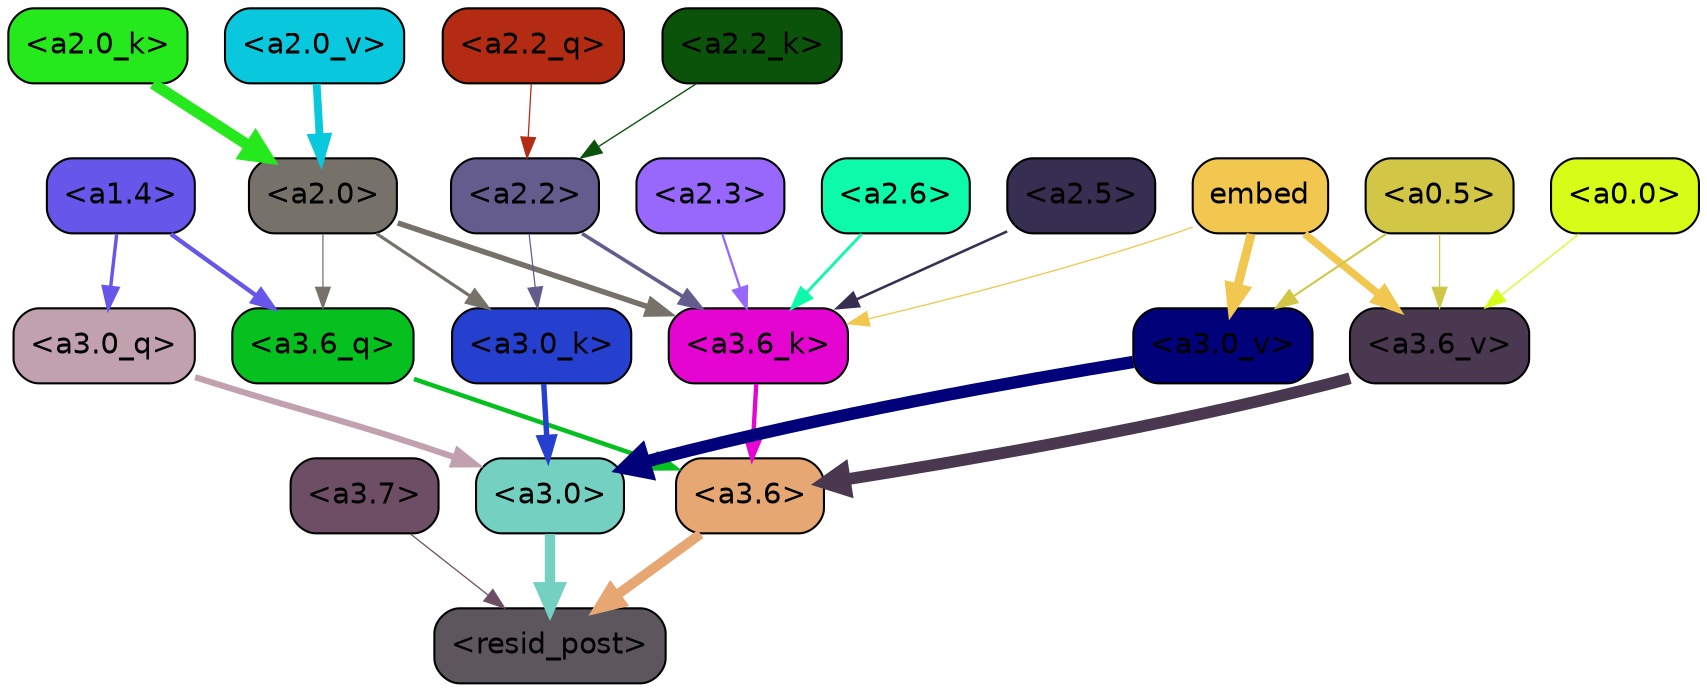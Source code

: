 strict digraph "" {
	graph [bgcolor=transparent,
		layout=dot,
		overlap=false,
		splines=true
	];
	"<a3.7>"	[color=black,
		fillcolor="#6d4e64",
		fontname=Helvetica,
		shape=box,
		style="filled, rounded"];
	"<resid_post>"	[color=black,
		fillcolor="#5d565c",
		fontname=Helvetica,
		shape=box,
		style="filled, rounded"];
	"<a3.7>" -> "<resid_post>"	[color="#6d4e64",
		penwidth=0.6];
	"<a3.6>"	[color=black,
		fillcolor="#e6a772",
		fontname=Helvetica,
		shape=box,
		style="filled, rounded"];
	"<a3.6>" -> "<resid_post>"	[color="#e6a772",
		penwidth=4.748674273490906];
	"<a3.0>"	[color=black,
		fillcolor="#74d0c1",
		fontname=Helvetica,
		shape=box,
		style="filled, rounded"];
	"<a3.0>" -> "<resid_post>"	[color="#74d0c1",
		penwidth=5.004031300544739];
	"<a3.6_q>"	[color=black,
		fillcolor="#05c01f",
		fontname=Helvetica,
		shape=box,
		style="filled, rounded"];
	"<a3.6_q>" -> "<a3.6>"	[color="#05c01f",
		penwidth=2.1656854450702667];
	"<a3.0_q>"	[color=black,
		fillcolor="#c2a1af",
		fontname=Helvetica,
		shape=box,
		style="filled, rounded"];
	"<a3.0_q>" -> "<a3.0>"	[color="#c2a1af",
		penwidth=2.95696559548378];
	"<a3.6_k>"	[color=black,
		fillcolor="#e406d0",
		fontname=Helvetica,
		shape=box,
		style="filled, rounded"];
	"<a3.6_k>" -> "<a3.6>"	[color="#e406d0",
		penwidth=2.086437076330185];
	"<a3.0_k>"	[color=black,
		fillcolor="#253fcf",
		fontname=Helvetica,
		shape=box,
		style="filled, rounded"];
	"<a3.0_k>" -> "<a3.0>"	[color="#253fcf",
		penwidth=2.5988530814647675];
	"<a3.6_v>"	[color=black,
		fillcolor="#4a3851",
		fontname=Helvetica,
		shape=box,
		style="filled, rounded"];
	"<a3.6_v>" -> "<a3.6>"	[color="#4a3851",
		penwidth=5.669987380504608];
	"<a3.0_v>"	[color=black,
		fillcolor="#010279",
		fontname=Helvetica,
		shape=box,
		style="filled, rounded"];
	"<a3.0_v>" -> "<a3.0>"	[color="#010279",
		penwidth=5.9515902400016785];
	"<a2.0>"	[color=black,
		fillcolor="#76726a",
		fontname=Helvetica,
		shape=box,
		style="filled, rounded"];
	"<a2.0>" -> "<a3.6_q>"	[color="#76726a",
		penwidth=0.6];
	"<a2.0>" -> "<a3.6_k>"	[color="#76726a",
		penwidth=2.6423546075820923];
	"<a2.0>" -> "<a3.0_k>"	[color="#76726a",
		penwidth=1.5482127666473389];
	"<a1.4>"	[color=black,
		fillcolor="#6657ea",
		fontname=Helvetica,
		shape=box,
		style="filled, rounded"];
	"<a1.4>" -> "<a3.6_q>"	[color="#6657ea",
		penwidth=2.1035547256469727];
	"<a1.4>" -> "<a3.0_q>"	[color="#6657ea",
		penwidth=1.6541699171066284];
	"<a2.6>"	[color=black,
		fillcolor="#0cfaaa",
		fontname=Helvetica,
		shape=box,
		style="filled, rounded"];
	"<a2.6>" -> "<a3.6_k>"	[color="#0cfaaa",
		penwidth=1.3718644380569458];
	"<a2.5>"	[color=black,
		fillcolor="#362f52",
		fontname=Helvetica,
		shape=box,
		style="filled, rounded"];
	"<a2.5>" -> "<a3.6_k>"	[color="#362f52",
		penwidth=1.231603980064392];
	"<a2.3>"	[color=black,
		fillcolor="#9868fd",
		fontname=Helvetica,
		shape=box,
		style="filled, rounded"];
	"<a2.3>" -> "<a3.6_k>"	[color="#9868fd",
		penwidth=1.1117559671401978];
	"<a2.2>"	[color=black,
		fillcolor="#645c8c",
		fontname=Helvetica,
		shape=box,
		style="filled, rounded"];
	"<a2.2>" -> "<a3.6_k>"	[color="#645c8c",
		penwidth=1.7315057516098022];
	"<a2.2>" -> "<a3.0_k>"	[color="#645c8c",
		penwidth=0.6];
	embed	[color=black,
		fillcolor="#f1c74f",
		fontname=Helvetica,
		shape=box,
		style="filled, rounded"];
	embed -> "<a3.6_k>"	[color="#f1c74f",
		penwidth=0.6229734420776367];
	embed -> "<a3.6_v>"	[color="#f1c74f",
		penwidth=3.56406831741333];
	embed -> "<a3.0_v>"	[color="#f1c74f",
		penwidth=4.293717980384827];
	"<a0.5>"	[color=black,
		fillcolor="#d1c646",
		fontname=Helvetica,
		shape=box,
		style="filled, rounded"];
	"<a0.5>" -> "<a3.6_v>"	[color="#d1c646",
		penwidth=0.6];
	"<a0.5>" -> "<a3.0_v>"	[color="#d1c646",
		penwidth=0.9916514158248901];
	"<a0.0>"	[color=black,
		fillcolor="#d7fc18",
		fontname=Helvetica,
		shape=box,
		style="filled, rounded"];
	"<a0.0>" -> "<a3.6_v>"	[color="#d7fc18",
		penwidth=0.6];
	"<a2.2_q>"	[color=black,
		fillcolor="#b32b13",
		fontname=Helvetica,
		shape=box,
		style="filled, rounded"];
	"<a2.2_q>" -> "<a2.2>"	[color="#b32b13",
		penwidth=0.6068362593650818];
	"<a2.2_k>"	[color=black,
		fillcolor="#0b530a",
		fontname=Helvetica,
		shape=box,
		style="filled, rounded"];
	"<a2.2_k>" -> "<a2.2>"	[color="#0b530a",
		penwidth=0.6648573875427246];
	"<a2.0_k>"	[color=black,
		fillcolor="#25e91d",
		fontname=Helvetica,
		shape=box,
		style="filled, rounded"];
	"<a2.0_k>" -> "<a2.0>"	[color="#25e91d",
		penwidth=5.364346981048584];
	"<a2.0_v>"	[color=black,
		fillcolor="#09c7dd",
		fontname=Helvetica,
		shape=box,
		style="filled, rounded"];
	"<a2.0_v>" -> "<a2.0>"	[color="#09c7dd",
		penwidth=3.76983106136322];
}
